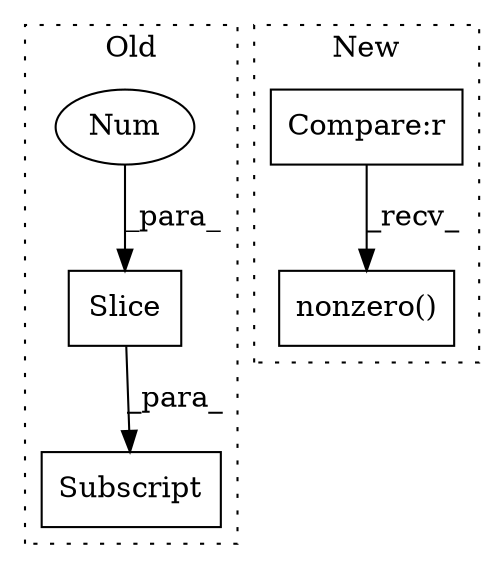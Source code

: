 digraph G {
subgraph cluster0 {
1 [label="Slice" a="80" s="15598" l="2" shape="box"];
3 [label="Subscript" a="63" s="15595,0" l="6,0" shape="box"];
4 [label="Num" a="76" s="15598" l="1" shape="ellipse"];
label = "Old";
style="dotted";
}
subgraph cluster1 {
2 [label="nonzero()" a="75" s="15529" l="16" shape="box"];
5 [label="Compare:r" a="40" s="15445" l="33" shape="box"];
label = "New";
style="dotted";
}
1 -> 3 [label="_para_"];
4 -> 1 [label="_para_"];
5 -> 2 [label="_recv_"];
}